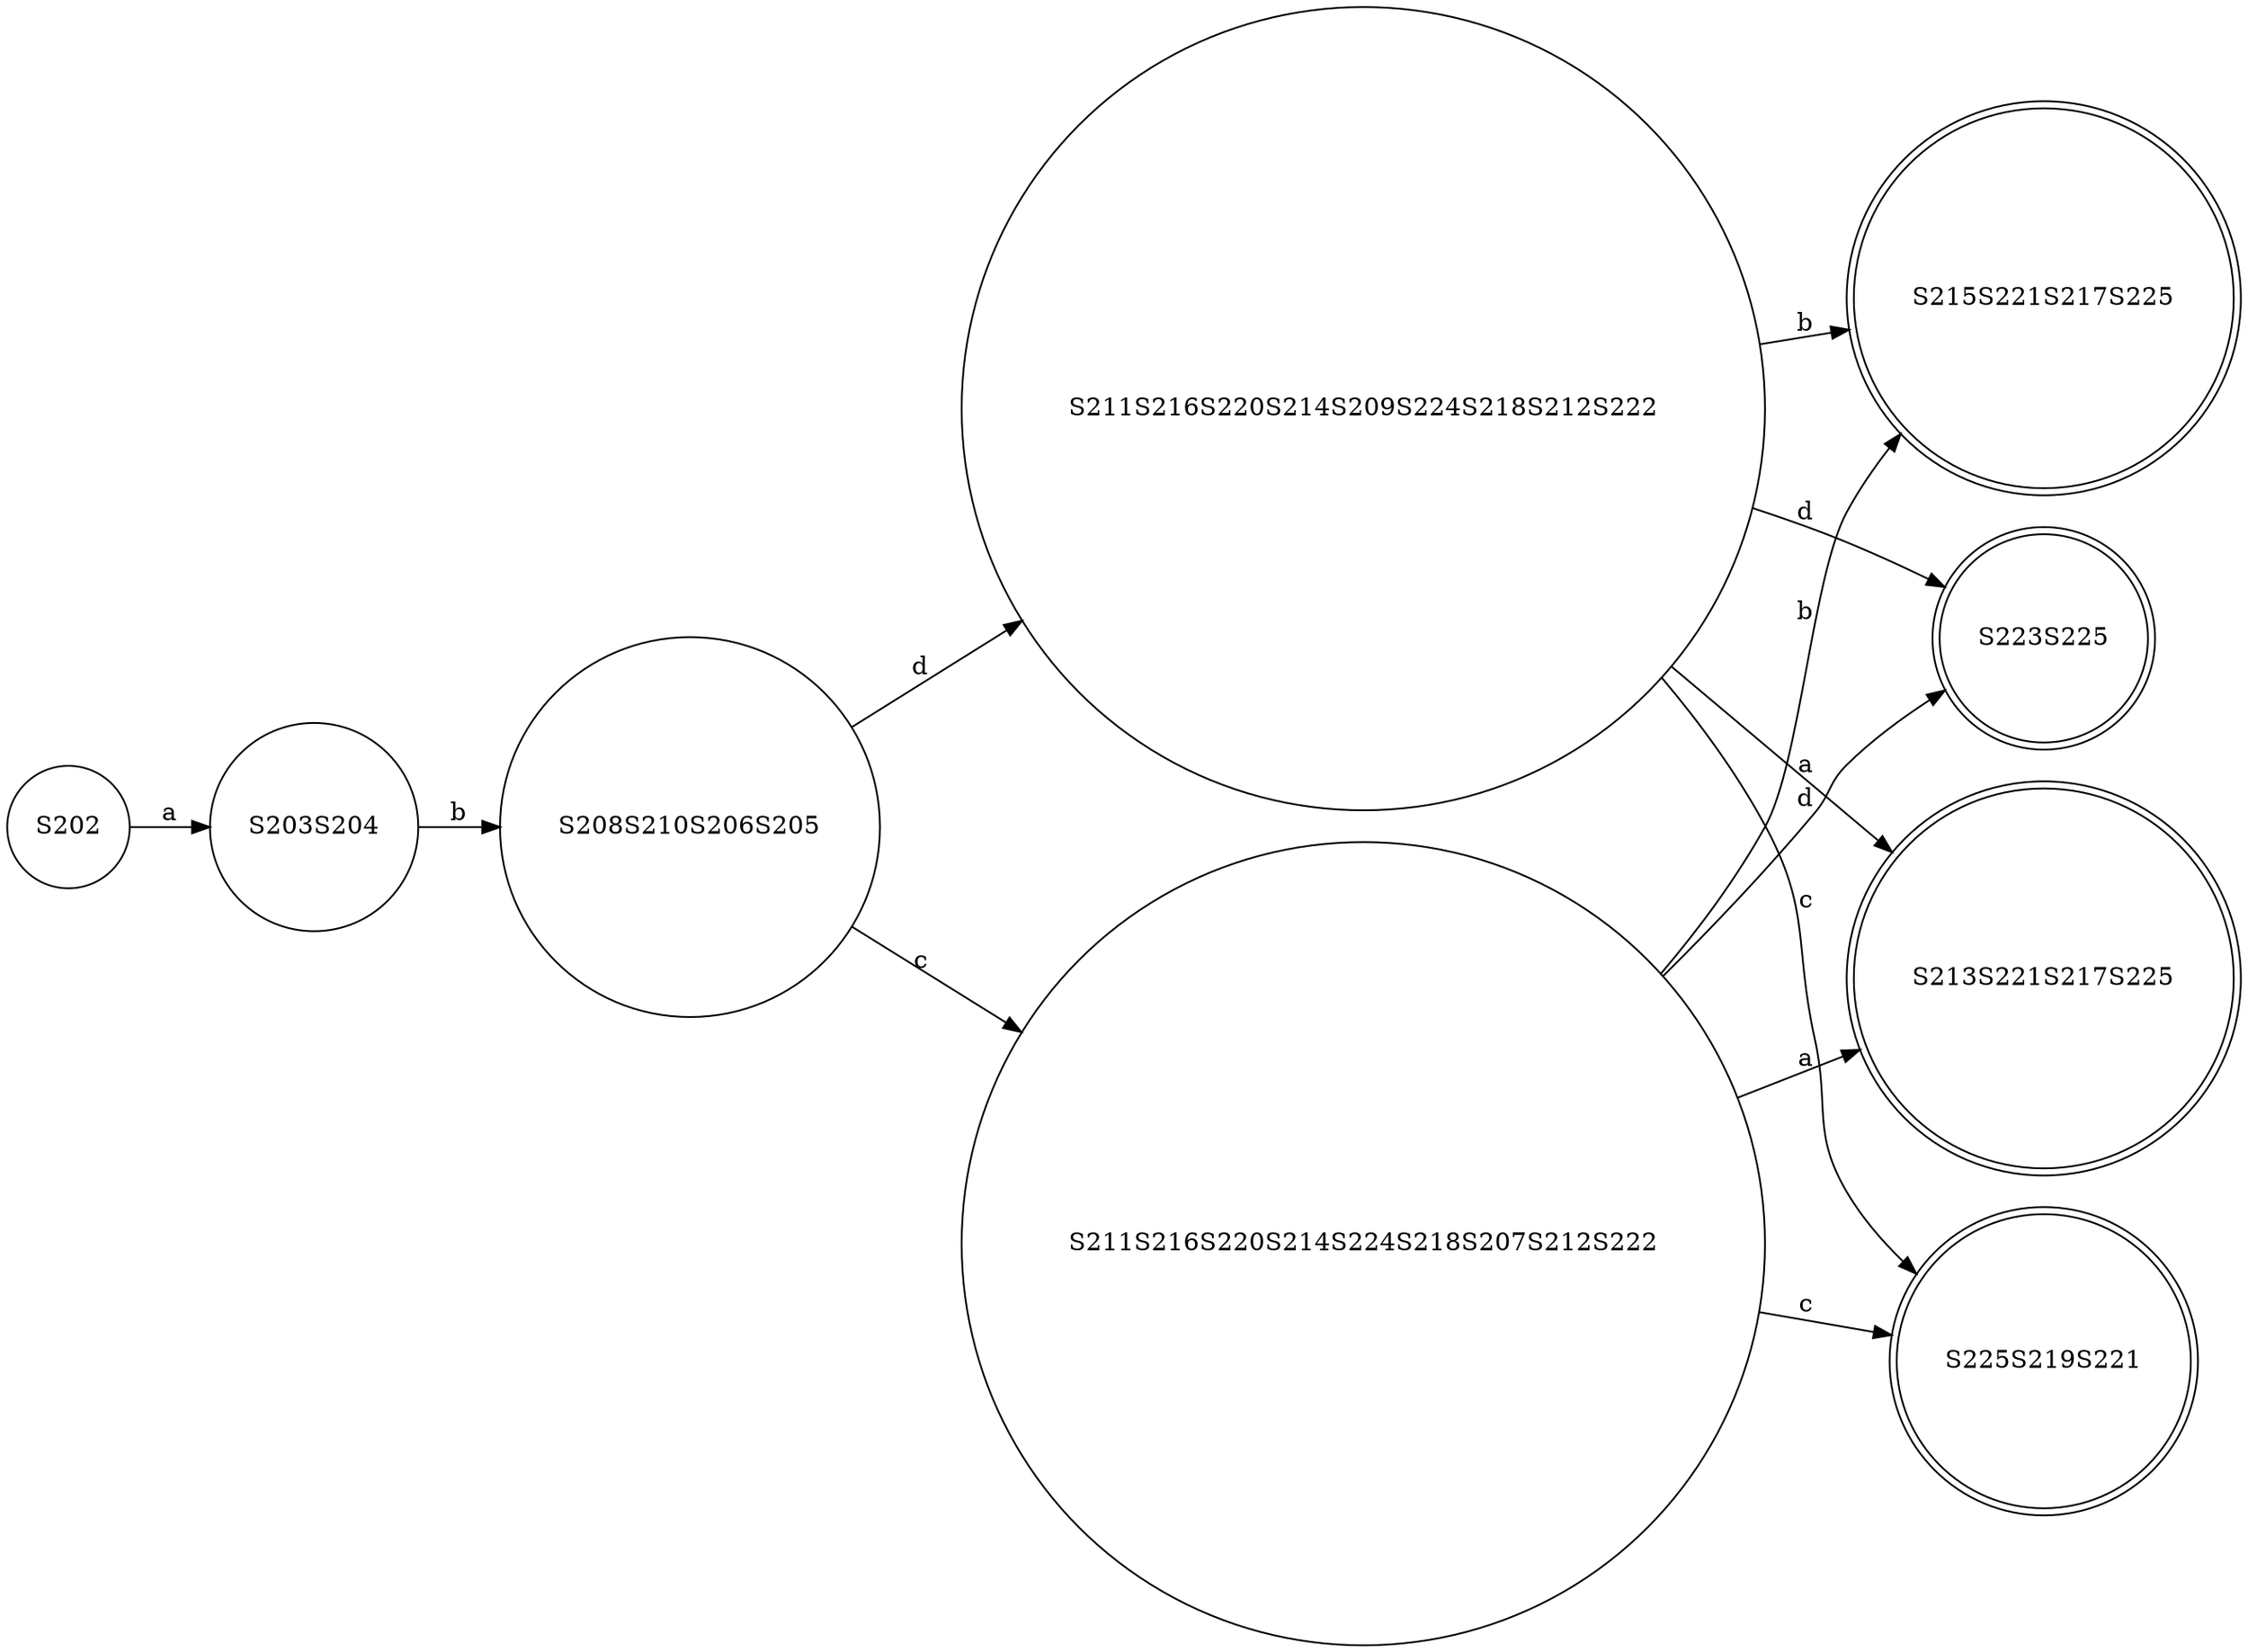 // DFA graph
digraph {
	graph [rankdir=LR]
	S202 [label=S202 shape=circle]
	S202 -> S203S204 [label=a]
	S203S204 [label=S203S204 shape=circle]
	S203S204 -> S208S210S206S205 [label=b]
	S208S210S206S205 [label=S208S210S206S205 shape=circle]
	S208S210S206S205 -> S211S216S220S214S209S224S218S212S222 [label=d]
	S208S210S206S205 -> S211S216S220S214S224S218S207S212S222 [label=c]
	S211S216S220S214S209S224S218S212S222 [label=S211S216S220S214S209S224S218S212S222 shape=circle]
	S211S216S220S214S209S224S218S212S222 -> S215S221S217S225 [label=b]
	S211S216S220S214S209S224S218S212S222 -> S225S219S221 [label=c]
	S211S216S220S214S209S224S218S212S222 -> S213S221S217S225 [label=a]
	S211S216S220S214S209S224S218S212S222 -> S223S225 [label=d]
	S211S216S220S214S224S218S207S212S222 [label=S211S216S220S214S224S218S207S212S222 shape=circle]
	S211S216S220S214S224S218S207S212S222 -> S215S221S217S225 [label=b]
	S211S216S220S214S224S218S207S212S222 -> S225S219S221 [label=c]
	S211S216S220S214S224S218S207S212S222 -> S213S221S217S225 [label=a]
	S211S216S220S214S224S218S207S212S222 -> S223S225 [label=d]
	S215S221S217S225 [label=S215S221S217S225 shape=doublecircle]
	S225S219S221 [label=S225S219S221 shape=doublecircle]
	S213S221S217S225 [label=S213S221S217S225 shape=doublecircle]
	S223S225 [label=S223S225 shape=doublecircle]
}
